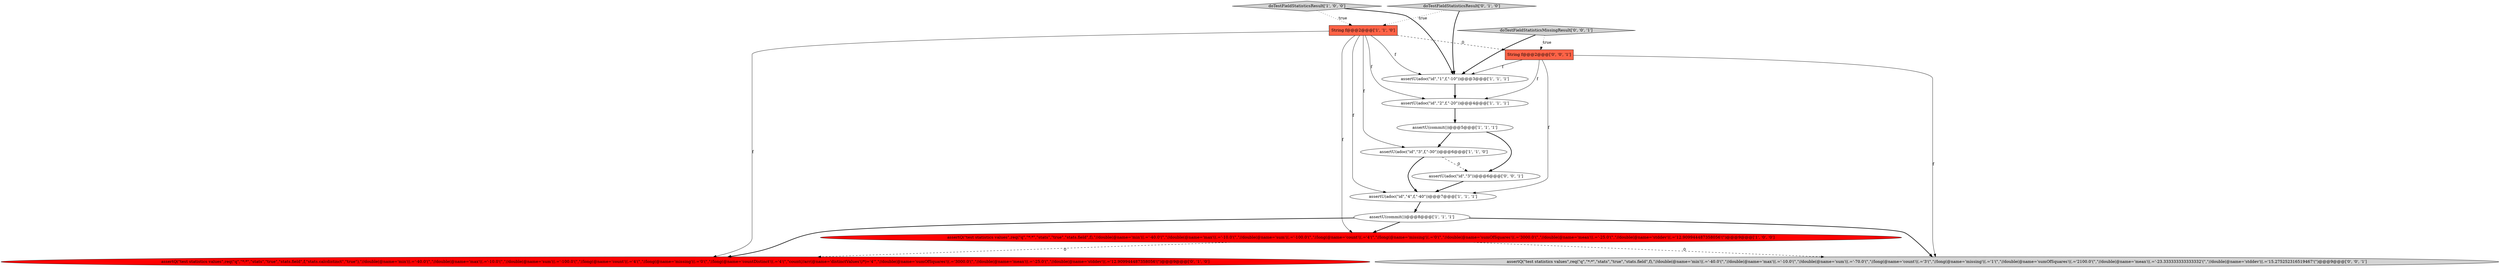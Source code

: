 digraph {
2 [style = filled, label = "assertU(commit())@@@5@@@['1', '1', '1']", fillcolor = white, shape = ellipse image = "AAA0AAABBB1BBB"];
5 [style = filled, label = "assertU(commit())@@@8@@@['1', '1', '1']", fillcolor = white, shape = ellipse image = "AAA0AAABBB1BBB"];
9 [style = filled, label = "assertQ(\"test statistics values\",req(\"q\",\"*:*\",\"stats\",\"true\",\"stats.field\",f,\"stats.calcdistinct\",\"true\"),\"//double(@name='min'((.='-40.0'(\",\"//double(@name='max'((.='-10.0'(\",\"//double(@name='sum'((.='-100.0'(\",\"//long(@name='count'((.='4'(\",\"//long(@name='missing'((.='0'(\",\"//long(@name='countDistinct'((.='4'(\",\"count(//arr(@name='distinctValues'(/*)='4'\",\"//double(@name='sumOfSquares'((.='3000.0'(\",\"//double(@name='mean'((.='-25.0'(\",\"//double(@name='stddev'((.='12.909944487358056'(\")@@@9@@@['0', '1', '0']", fillcolor = red, shape = ellipse image = "AAA1AAABBB2BBB"];
3 [style = filled, label = "doTestFieldStatisticsResult['1', '0', '0']", fillcolor = lightgray, shape = diamond image = "AAA0AAABBB1BBB"];
0 [style = filled, label = "assertU(adoc(\"id\",\"3\",f,\"-30\"))@@@6@@@['1', '1', '0']", fillcolor = white, shape = ellipse image = "AAA0AAABBB1BBB"];
12 [style = filled, label = "doTestFieldStatisticsMissingResult['0', '0', '1']", fillcolor = lightgray, shape = diamond image = "AAA0AAABBB3BBB"];
4 [style = filled, label = "assertU(adoc(\"id\",\"4\",f,\"-40\"))@@@7@@@['1', '1', '1']", fillcolor = white, shape = ellipse image = "AAA0AAABBB1BBB"];
14 [style = filled, label = "String f@@@2@@@['0', '0', '1']", fillcolor = tomato, shape = box image = "AAA0AAABBB3BBB"];
11 [style = filled, label = "assertQ(\"test statistics values\",req(\"q\",\"*:*\",\"stats\",\"true\",\"stats.field\",f),\"//double(@name='min'((.='-40.0'(\",\"//double(@name='max'((.='-10.0'(\",\"//double(@name='sum'((.='-70.0'(\",\"//long(@name='count'((.='3'(\",\"//long(@name='missing'((.='1'(\",\"//double(@name='sumOfSquares'((.='2100.0'(\",\"//double(@name='mean'((.='-23.333333333333332'(\",\"//double(@name='stddev'((.='15.275252316519467'(\")@@@9@@@['0', '0', '1']", fillcolor = lightgray, shape = ellipse image = "AAA0AAABBB3BBB"];
13 [style = filled, label = "assertU(adoc(\"id\",\"3\"))@@@6@@@['0', '0', '1']", fillcolor = white, shape = ellipse image = "AAA0AAABBB3BBB"];
8 [style = filled, label = "String f@@@2@@@['1', '1', '0']", fillcolor = tomato, shape = box image = "AAA0AAABBB1BBB"];
6 [style = filled, label = "assertQ(\"test statistics values\",req(\"q\",\"*:*\",\"stats\",\"true\",\"stats.field\",f),\"//double(@name='min'((.='-40.0'(\",\"//double(@name='max'((.='-10.0'(\",\"//double(@name='sum'((.='-100.0'(\",\"//long(@name='count'((.='4'(\",\"//long(@name='missing'((.='0'(\",\"//double(@name='sumOfSquares'((.='3000.0'(\",\"//double(@name='mean'((.='-25.0'(\",\"//double(@name='stddev'((.='12.909944487358056'(\")@@@9@@@['1', '0', '0']", fillcolor = red, shape = ellipse image = "AAA1AAABBB1BBB"];
7 [style = filled, label = "assertU(adoc(\"id\",\"1\",f,\"-10\"))@@@3@@@['1', '1', '1']", fillcolor = white, shape = ellipse image = "AAA0AAABBB1BBB"];
1 [style = filled, label = "assertU(adoc(\"id\",\"2\",f,\"-20\"))@@@4@@@['1', '1', '1']", fillcolor = white, shape = ellipse image = "AAA0AAABBB1BBB"];
10 [style = filled, label = "doTestFieldStatisticsResult['0', '1', '0']", fillcolor = lightgray, shape = diamond image = "AAA0AAABBB2BBB"];
10->8 [style = dotted, label="true"];
7->1 [style = bold, label=""];
5->9 [style = bold, label=""];
8->7 [style = solid, label="f"];
8->6 [style = solid, label="f"];
6->9 [style = dashed, label="0"];
6->11 [style = dashed, label="0"];
8->14 [style = dashed, label="0"];
10->7 [style = bold, label=""];
12->7 [style = bold, label=""];
2->13 [style = bold, label=""];
8->1 [style = solid, label="f"];
12->14 [style = dotted, label="true"];
2->0 [style = bold, label=""];
5->6 [style = bold, label=""];
3->7 [style = bold, label=""];
0->4 [style = bold, label=""];
8->4 [style = solid, label="f"];
0->13 [style = dashed, label="0"];
14->1 [style = solid, label="f"];
14->11 [style = solid, label="f"];
1->2 [style = bold, label=""];
5->11 [style = bold, label=""];
8->0 [style = solid, label="f"];
3->8 [style = dotted, label="true"];
14->4 [style = solid, label="f"];
4->5 [style = bold, label=""];
8->9 [style = solid, label="f"];
14->7 [style = solid, label="f"];
13->4 [style = bold, label=""];
}
